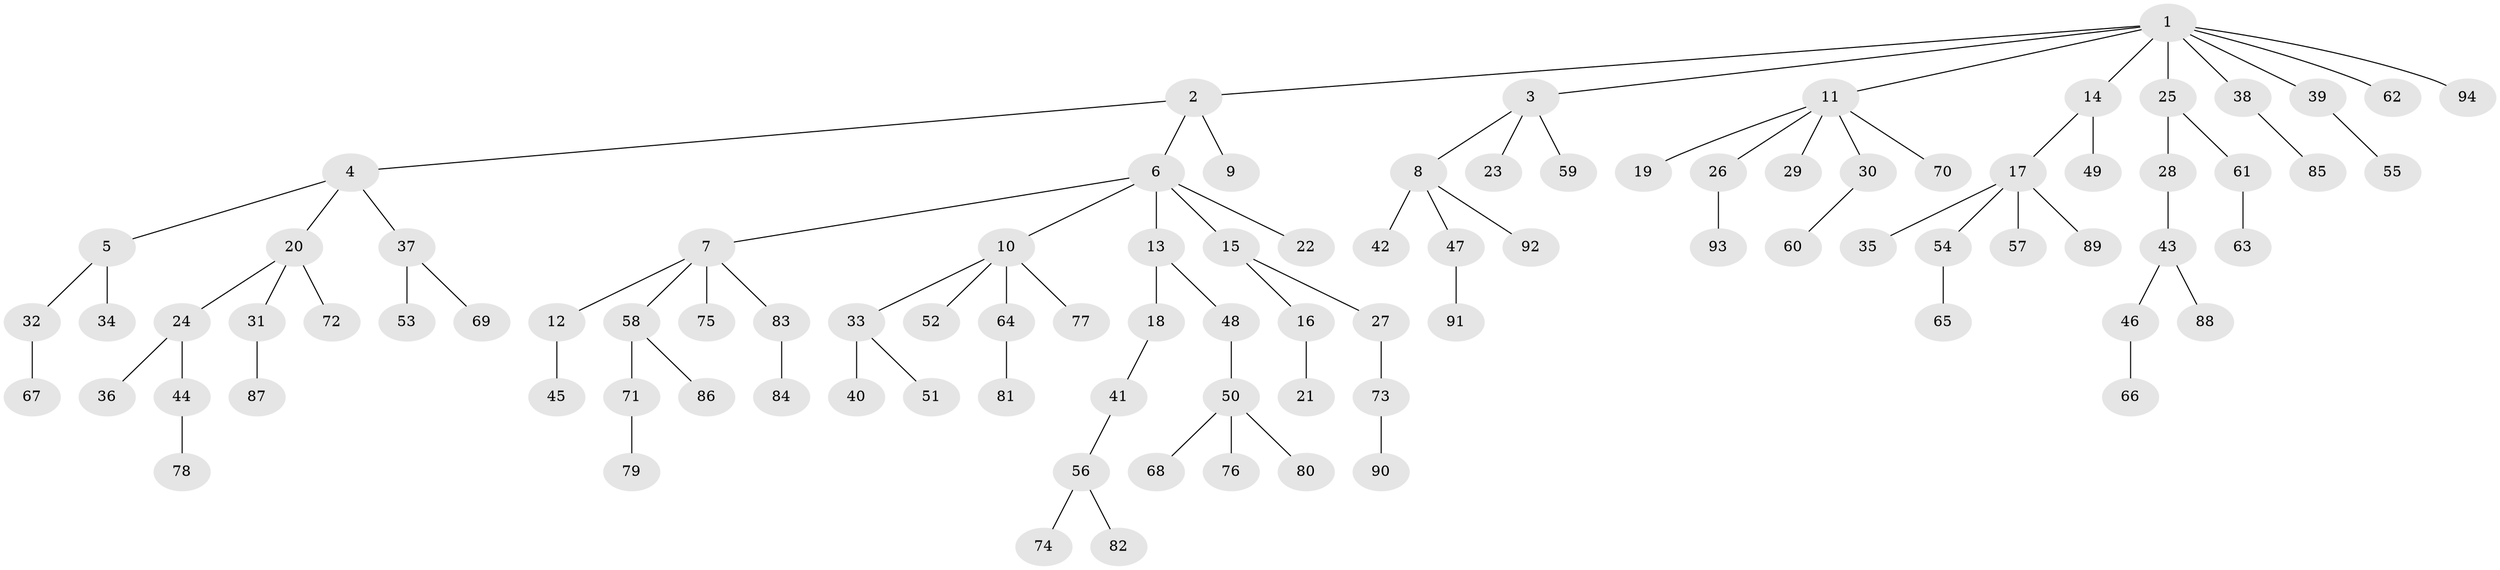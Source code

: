 // Generated by graph-tools (version 1.1) at 2025/11/02/27/25 16:11:27]
// undirected, 94 vertices, 93 edges
graph export_dot {
graph [start="1"]
  node [color=gray90,style=filled];
  1;
  2;
  3;
  4;
  5;
  6;
  7;
  8;
  9;
  10;
  11;
  12;
  13;
  14;
  15;
  16;
  17;
  18;
  19;
  20;
  21;
  22;
  23;
  24;
  25;
  26;
  27;
  28;
  29;
  30;
  31;
  32;
  33;
  34;
  35;
  36;
  37;
  38;
  39;
  40;
  41;
  42;
  43;
  44;
  45;
  46;
  47;
  48;
  49;
  50;
  51;
  52;
  53;
  54;
  55;
  56;
  57;
  58;
  59;
  60;
  61;
  62;
  63;
  64;
  65;
  66;
  67;
  68;
  69;
  70;
  71;
  72;
  73;
  74;
  75;
  76;
  77;
  78;
  79;
  80;
  81;
  82;
  83;
  84;
  85;
  86;
  87;
  88;
  89;
  90;
  91;
  92;
  93;
  94;
  1 -- 2;
  1 -- 3;
  1 -- 11;
  1 -- 14;
  1 -- 25;
  1 -- 38;
  1 -- 39;
  1 -- 62;
  1 -- 94;
  2 -- 4;
  2 -- 6;
  2 -- 9;
  3 -- 8;
  3 -- 23;
  3 -- 59;
  4 -- 5;
  4 -- 20;
  4 -- 37;
  5 -- 32;
  5 -- 34;
  6 -- 7;
  6 -- 10;
  6 -- 13;
  6 -- 15;
  6 -- 22;
  7 -- 12;
  7 -- 58;
  7 -- 75;
  7 -- 83;
  8 -- 42;
  8 -- 47;
  8 -- 92;
  10 -- 33;
  10 -- 52;
  10 -- 64;
  10 -- 77;
  11 -- 19;
  11 -- 26;
  11 -- 29;
  11 -- 30;
  11 -- 70;
  12 -- 45;
  13 -- 18;
  13 -- 48;
  14 -- 17;
  14 -- 49;
  15 -- 16;
  15 -- 27;
  16 -- 21;
  17 -- 35;
  17 -- 54;
  17 -- 57;
  17 -- 89;
  18 -- 41;
  20 -- 24;
  20 -- 31;
  20 -- 72;
  24 -- 36;
  24 -- 44;
  25 -- 28;
  25 -- 61;
  26 -- 93;
  27 -- 73;
  28 -- 43;
  30 -- 60;
  31 -- 87;
  32 -- 67;
  33 -- 40;
  33 -- 51;
  37 -- 53;
  37 -- 69;
  38 -- 85;
  39 -- 55;
  41 -- 56;
  43 -- 46;
  43 -- 88;
  44 -- 78;
  46 -- 66;
  47 -- 91;
  48 -- 50;
  50 -- 68;
  50 -- 76;
  50 -- 80;
  54 -- 65;
  56 -- 74;
  56 -- 82;
  58 -- 71;
  58 -- 86;
  61 -- 63;
  64 -- 81;
  71 -- 79;
  73 -- 90;
  83 -- 84;
}
